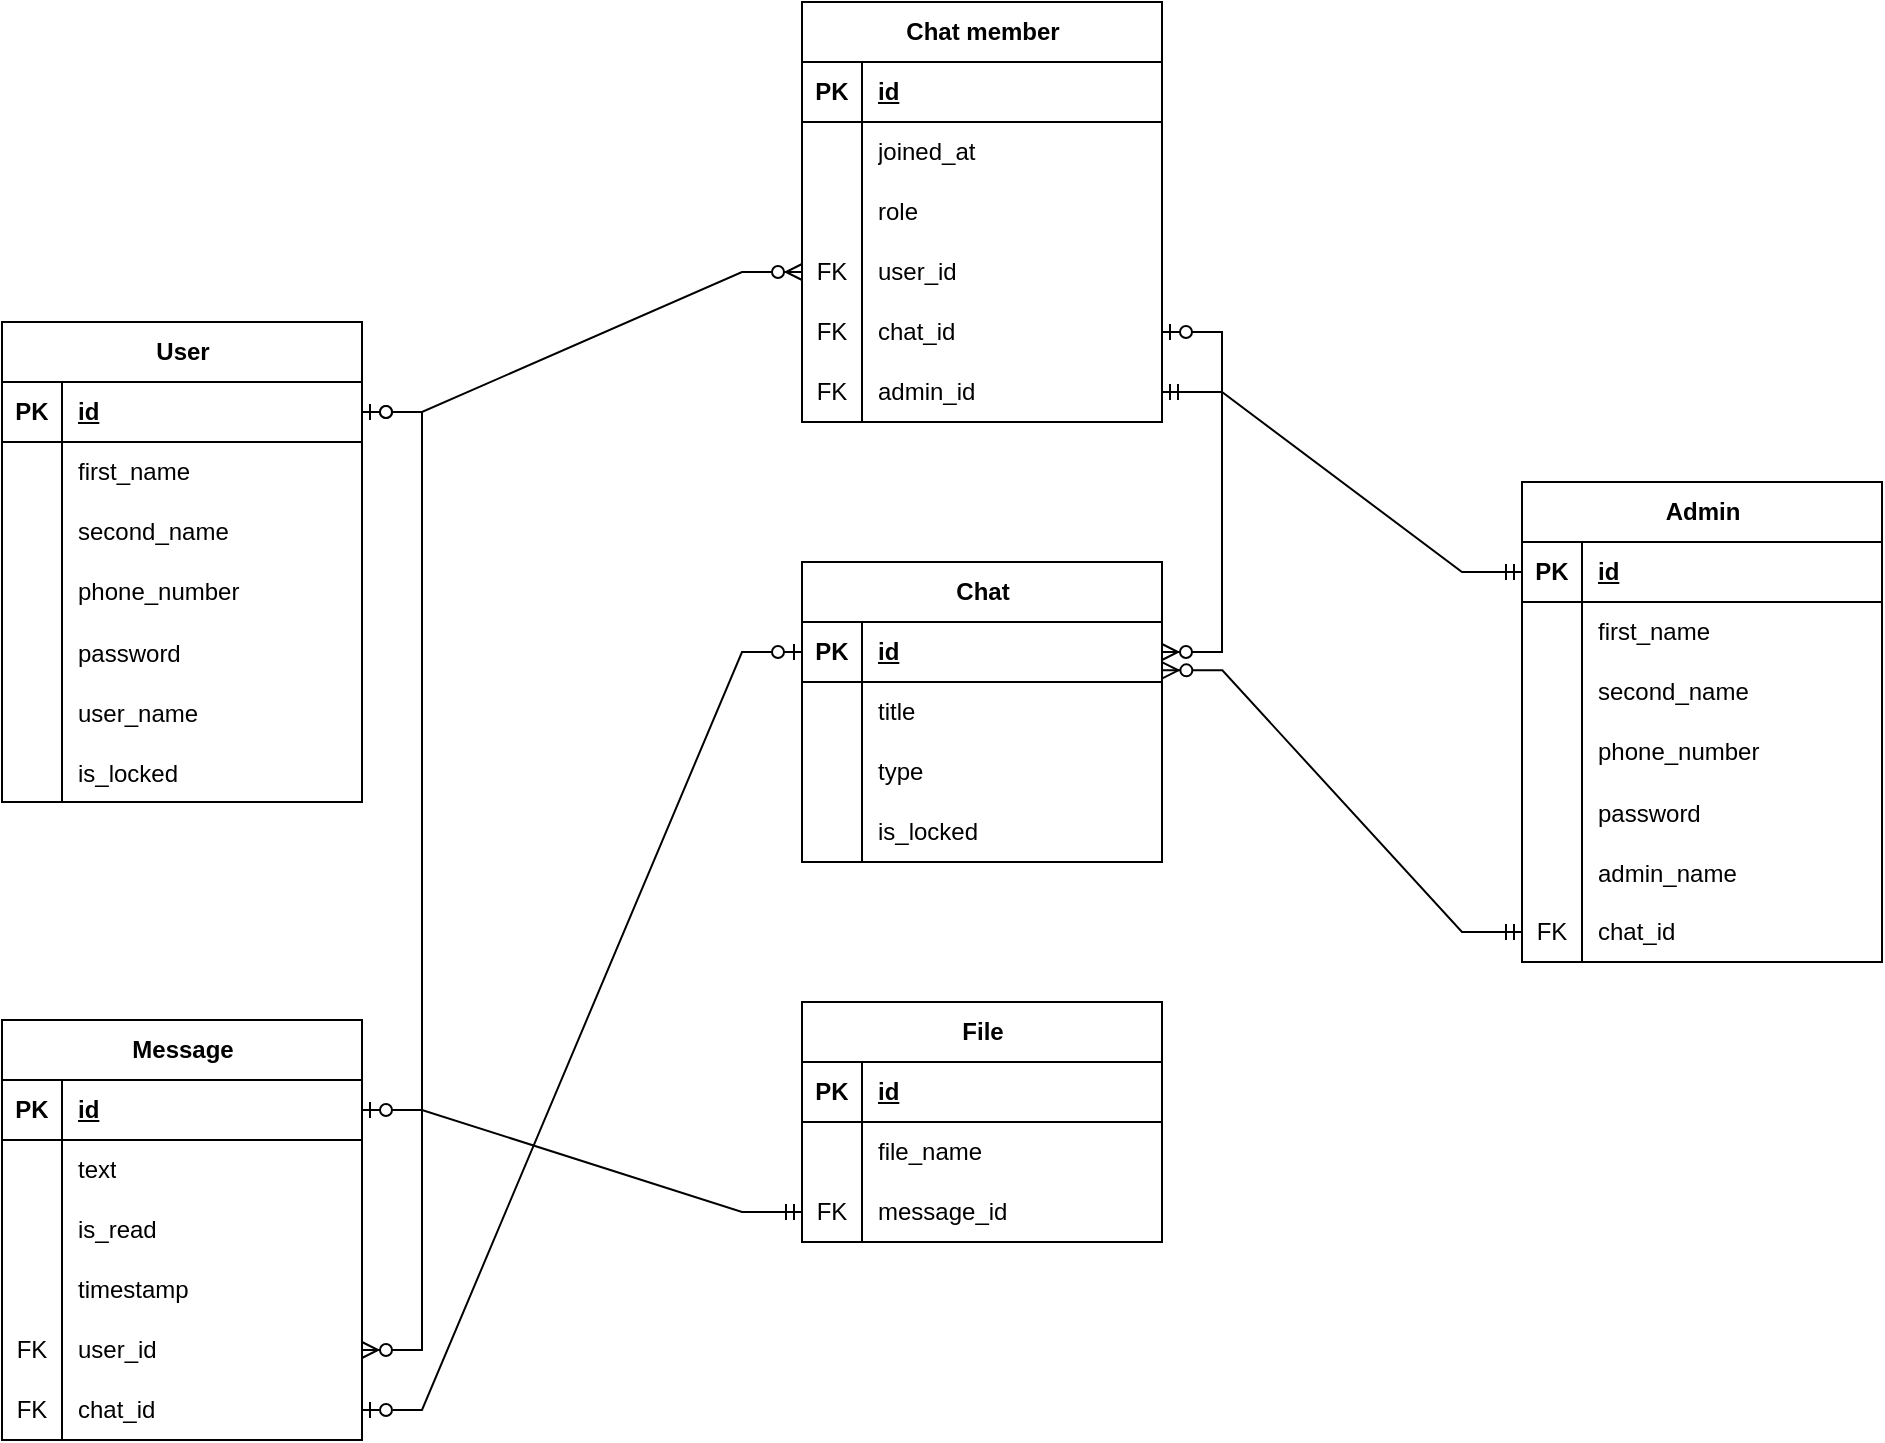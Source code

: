 <mxfile version="24.4.6" type="github">
  <diagram name="Страница — 1" id="3H-SRXt8XMoZ21Vmu_ml">
    <mxGraphModel dx="420" dy="1140" grid="1" gridSize="10" guides="1" tooltips="1" connect="1" arrows="1" fold="1" page="1" pageScale="1" pageWidth="827" pageHeight="1169" math="0" shadow="0">
      <root>
        <mxCell id="0" />
        <mxCell id="1" parent="0" />
        <mxCell id="EZF1qZDtxRIYG-V8x2C3-58" value="User" style="shape=table;startSize=30;container=1;collapsible=1;childLayout=tableLayout;fixedRows=1;rowLines=0;fontStyle=1;align=center;resizeLast=1;html=1;" parent="1" vertex="1">
          <mxGeometry x="1990" y="170" width="180" height="240" as="geometry" />
        </mxCell>
        <mxCell id="EZF1qZDtxRIYG-V8x2C3-59" value="" style="shape=tableRow;horizontal=0;startSize=0;swimlaneHead=0;swimlaneBody=0;fillColor=none;collapsible=0;dropTarget=0;points=[[0,0.5],[1,0.5]];portConstraint=eastwest;top=0;left=0;right=0;bottom=1;" parent="EZF1qZDtxRIYG-V8x2C3-58" vertex="1">
          <mxGeometry y="30" width="180" height="30" as="geometry" />
        </mxCell>
        <mxCell id="EZF1qZDtxRIYG-V8x2C3-60" value="PK" style="shape=partialRectangle;connectable=0;fillColor=none;top=0;left=0;bottom=0;right=0;fontStyle=1;overflow=hidden;whiteSpace=wrap;html=1;" parent="EZF1qZDtxRIYG-V8x2C3-59" vertex="1">
          <mxGeometry width="30" height="30" as="geometry">
            <mxRectangle width="30" height="30" as="alternateBounds" />
          </mxGeometry>
        </mxCell>
        <mxCell id="EZF1qZDtxRIYG-V8x2C3-61" value="id&lt;span style=&quot;white-space: pre;&quot;&gt;&#x9;&lt;/span&gt;" style="shape=partialRectangle;connectable=0;fillColor=none;top=0;left=0;bottom=0;right=0;align=left;spacingLeft=6;fontStyle=5;overflow=hidden;whiteSpace=wrap;html=1;" parent="EZF1qZDtxRIYG-V8x2C3-59" vertex="1">
          <mxGeometry x="30" width="150" height="30" as="geometry">
            <mxRectangle width="150" height="30" as="alternateBounds" />
          </mxGeometry>
        </mxCell>
        <mxCell id="EZF1qZDtxRIYG-V8x2C3-62" value="" style="shape=tableRow;horizontal=0;startSize=0;swimlaneHead=0;swimlaneBody=0;fillColor=none;collapsible=0;dropTarget=0;points=[[0,0.5],[1,0.5]];portConstraint=eastwest;top=0;left=0;right=0;bottom=0;" parent="EZF1qZDtxRIYG-V8x2C3-58" vertex="1">
          <mxGeometry y="60" width="180" height="30" as="geometry" />
        </mxCell>
        <mxCell id="EZF1qZDtxRIYG-V8x2C3-63" value="" style="shape=partialRectangle;connectable=0;fillColor=none;top=0;left=0;bottom=0;right=0;editable=1;overflow=hidden;whiteSpace=wrap;html=1;" parent="EZF1qZDtxRIYG-V8x2C3-62" vertex="1">
          <mxGeometry width="30" height="30" as="geometry">
            <mxRectangle width="30" height="30" as="alternateBounds" />
          </mxGeometry>
        </mxCell>
        <mxCell id="EZF1qZDtxRIYG-V8x2C3-64" value="first_name" style="shape=partialRectangle;connectable=0;fillColor=none;top=0;left=0;bottom=0;right=0;align=left;spacingLeft=6;overflow=hidden;whiteSpace=wrap;html=1;" parent="EZF1qZDtxRIYG-V8x2C3-62" vertex="1">
          <mxGeometry x="30" width="150" height="30" as="geometry">
            <mxRectangle width="150" height="30" as="alternateBounds" />
          </mxGeometry>
        </mxCell>
        <mxCell id="EZF1qZDtxRIYG-V8x2C3-65" value="" style="shape=tableRow;horizontal=0;startSize=0;swimlaneHead=0;swimlaneBody=0;fillColor=none;collapsible=0;dropTarget=0;points=[[0,0.5],[1,0.5]];portConstraint=eastwest;top=0;left=0;right=0;bottom=0;" parent="EZF1qZDtxRIYG-V8x2C3-58" vertex="1">
          <mxGeometry y="90" width="180" height="30" as="geometry" />
        </mxCell>
        <mxCell id="EZF1qZDtxRIYG-V8x2C3-66" value="" style="shape=partialRectangle;connectable=0;fillColor=none;top=0;left=0;bottom=0;right=0;editable=1;overflow=hidden;whiteSpace=wrap;html=1;" parent="EZF1qZDtxRIYG-V8x2C3-65" vertex="1">
          <mxGeometry width="30" height="30" as="geometry">
            <mxRectangle width="30" height="30" as="alternateBounds" />
          </mxGeometry>
        </mxCell>
        <mxCell id="EZF1qZDtxRIYG-V8x2C3-67" value="second_name" style="shape=partialRectangle;connectable=0;fillColor=none;top=0;left=0;bottom=0;right=0;align=left;spacingLeft=6;overflow=hidden;whiteSpace=wrap;html=1;" parent="EZF1qZDtxRIYG-V8x2C3-65" vertex="1">
          <mxGeometry x="30" width="150" height="30" as="geometry">
            <mxRectangle width="150" height="30" as="alternateBounds" />
          </mxGeometry>
        </mxCell>
        <mxCell id="EZF1qZDtxRIYG-V8x2C3-68" value="" style="shape=tableRow;horizontal=0;startSize=0;swimlaneHead=0;swimlaneBody=0;fillColor=none;collapsible=0;dropTarget=0;points=[[0,0.5],[1,0.5]];portConstraint=eastwest;top=0;left=0;right=0;bottom=0;" parent="EZF1qZDtxRIYG-V8x2C3-58" vertex="1">
          <mxGeometry y="120" width="180" height="30" as="geometry" />
        </mxCell>
        <mxCell id="EZF1qZDtxRIYG-V8x2C3-69" value="" style="shape=partialRectangle;connectable=0;fillColor=none;top=0;left=0;bottom=0;right=0;editable=1;overflow=hidden;whiteSpace=wrap;html=1;" parent="EZF1qZDtxRIYG-V8x2C3-68" vertex="1">
          <mxGeometry width="30" height="30" as="geometry">
            <mxRectangle width="30" height="30" as="alternateBounds" />
          </mxGeometry>
        </mxCell>
        <mxCell id="EZF1qZDtxRIYG-V8x2C3-70" value="phone_number" style="shape=partialRectangle;connectable=0;fillColor=none;top=0;left=0;bottom=0;right=0;align=left;spacingLeft=6;overflow=hidden;whiteSpace=wrap;html=1;" parent="EZF1qZDtxRIYG-V8x2C3-68" vertex="1">
          <mxGeometry x="30" width="150" height="30" as="geometry">
            <mxRectangle width="150" height="30" as="alternateBounds" />
          </mxGeometry>
        </mxCell>
        <mxCell id="EZF1qZDtxRIYG-V8x2C3-77" value="" style="shape=tableRow;horizontal=0;startSize=0;swimlaneHead=0;swimlaneBody=0;fillColor=none;collapsible=0;dropTarget=0;points=[[0,0.5],[1,0.5]];portConstraint=eastwest;top=0;left=0;right=0;bottom=0;" parent="EZF1qZDtxRIYG-V8x2C3-58" vertex="1">
          <mxGeometry y="150" width="180" height="30" as="geometry" />
        </mxCell>
        <mxCell id="EZF1qZDtxRIYG-V8x2C3-78" value="" style="shape=partialRectangle;connectable=0;fillColor=none;top=0;left=0;bottom=0;right=0;editable=1;overflow=hidden;" parent="EZF1qZDtxRIYG-V8x2C3-77" vertex="1">
          <mxGeometry width="30" height="30" as="geometry">
            <mxRectangle width="30" height="30" as="alternateBounds" />
          </mxGeometry>
        </mxCell>
        <mxCell id="EZF1qZDtxRIYG-V8x2C3-79" value="password" style="shape=partialRectangle;connectable=0;fillColor=none;top=0;left=0;bottom=0;right=0;align=left;spacingLeft=6;overflow=hidden;" parent="EZF1qZDtxRIYG-V8x2C3-77" vertex="1">
          <mxGeometry x="30" width="150" height="30" as="geometry">
            <mxRectangle width="150" height="30" as="alternateBounds" />
          </mxGeometry>
        </mxCell>
        <mxCell id="EZF1qZDtxRIYG-V8x2C3-81" value="" style="shape=tableRow;horizontal=0;startSize=0;swimlaneHead=0;swimlaneBody=0;fillColor=none;collapsible=0;dropTarget=0;points=[[0,0.5],[1,0.5]];portConstraint=eastwest;top=0;left=0;right=0;bottom=0;" parent="EZF1qZDtxRIYG-V8x2C3-58" vertex="1">
          <mxGeometry y="180" width="180" height="30" as="geometry" />
        </mxCell>
        <mxCell id="EZF1qZDtxRIYG-V8x2C3-82" value="" style="shape=partialRectangle;connectable=0;fillColor=none;top=0;left=0;bottom=0;right=0;editable=1;overflow=hidden;" parent="EZF1qZDtxRIYG-V8x2C3-81" vertex="1">
          <mxGeometry width="30" height="30" as="geometry">
            <mxRectangle width="30" height="30" as="alternateBounds" />
          </mxGeometry>
        </mxCell>
        <mxCell id="EZF1qZDtxRIYG-V8x2C3-83" value="user_name" style="shape=partialRectangle;connectable=0;fillColor=none;top=0;left=0;bottom=0;right=0;align=left;spacingLeft=6;overflow=hidden;" parent="EZF1qZDtxRIYG-V8x2C3-81" vertex="1">
          <mxGeometry x="30" width="150" height="30" as="geometry">
            <mxRectangle width="150" height="30" as="alternateBounds" />
          </mxGeometry>
        </mxCell>
        <mxCell id="EZF1qZDtxRIYG-V8x2C3-85" value="" style="shape=tableRow;horizontal=0;startSize=0;swimlaneHead=0;swimlaneBody=0;fillColor=none;collapsible=0;dropTarget=0;points=[[0,0.5],[1,0.5]];portConstraint=eastwest;top=0;left=0;right=0;bottom=0;" parent="EZF1qZDtxRIYG-V8x2C3-58" vertex="1">
          <mxGeometry y="210" width="180" height="30" as="geometry" />
        </mxCell>
        <mxCell id="EZF1qZDtxRIYG-V8x2C3-86" value="" style="shape=partialRectangle;connectable=0;fillColor=none;top=0;left=0;bottom=0;right=0;editable=1;overflow=hidden;" parent="EZF1qZDtxRIYG-V8x2C3-85" vertex="1">
          <mxGeometry width="30" height="30" as="geometry">
            <mxRectangle width="30" height="30" as="alternateBounds" />
          </mxGeometry>
        </mxCell>
        <mxCell id="EZF1qZDtxRIYG-V8x2C3-87" value="is_locked" style="shape=partialRectangle;connectable=0;fillColor=none;top=0;left=0;bottom=0;right=0;align=left;spacingLeft=6;overflow=hidden;" parent="EZF1qZDtxRIYG-V8x2C3-85" vertex="1">
          <mxGeometry x="30" width="150" height="30" as="geometry">
            <mxRectangle width="150" height="30" as="alternateBounds" />
          </mxGeometry>
        </mxCell>
        <mxCell id="EZF1qZDtxRIYG-V8x2C3-88" value="Chat member" style="shape=table;startSize=30;container=1;collapsible=1;childLayout=tableLayout;fixedRows=1;rowLines=0;fontStyle=1;align=center;resizeLast=1;html=1;" parent="1" vertex="1">
          <mxGeometry x="2390" y="10" width="180" height="210" as="geometry" />
        </mxCell>
        <mxCell id="EZF1qZDtxRIYG-V8x2C3-89" value="" style="shape=tableRow;horizontal=0;startSize=0;swimlaneHead=0;swimlaneBody=0;fillColor=none;collapsible=0;dropTarget=0;points=[[0,0.5],[1,0.5]];portConstraint=eastwest;top=0;left=0;right=0;bottom=1;" parent="EZF1qZDtxRIYG-V8x2C3-88" vertex="1">
          <mxGeometry y="30" width="180" height="30" as="geometry" />
        </mxCell>
        <mxCell id="EZF1qZDtxRIYG-V8x2C3-90" value="PK" style="shape=partialRectangle;connectable=0;fillColor=none;top=0;left=0;bottom=0;right=0;fontStyle=1;overflow=hidden;whiteSpace=wrap;html=1;" parent="EZF1qZDtxRIYG-V8x2C3-89" vertex="1">
          <mxGeometry width="30" height="30" as="geometry">
            <mxRectangle width="30" height="30" as="alternateBounds" />
          </mxGeometry>
        </mxCell>
        <mxCell id="EZF1qZDtxRIYG-V8x2C3-91" value="id" style="shape=partialRectangle;connectable=0;fillColor=none;top=0;left=0;bottom=0;right=0;align=left;spacingLeft=6;fontStyle=5;overflow=hidden;whiteSpace=wrap;html=1;" parent="EZF1qZDtxRIYG-V8x2C3-89" vertex="1">
          <mxGeometry x="30" width="150" height="30" as="geometry">
            <mxRectangle width="150" height="30" as="alternateBounds" />
          </mxGeometry>
        </mxCell>
        <mxCell id="EZF1qZDtxRIYG-V8x2C3-92" value="" style="shape=tableRow;horizontal=0;startSize=0;swimlaneHead=0;swimlaneBody=0;fillColor=none;collapsible=0;dropTarget=0;points=[[0,0.5],[1,0.5]];portConstraint=eastwest;top=0;left=0;right=0;bottom=0;" parent="EZF1qZDtxRIYG-V8x2C3-88" vertex="1">
          <mxGeometry y="60" width="180" height="30" as="geometry" />
        </mxCell>
        <mxCell id="EZF1qZDtxRIYG-V8x2C3-93" value="" style="shape=partialRectangle;connectable=0;fillColor=none;top=0;left=0;bottom=0;right=0;editable=1;overflow=hidden;whiteSpace=wrap;html=1;" parent="EZF1qZDtxRIYG-V8x2C3-92" vertex="1">
          <mxGeometry width="30" height="30" as="geometry">
            <mxRectangle width="30" height="30" as="alternateBounds" />
          </mxGeometry>
        </mxCell>
        <mxCell id="EZF1qZDtxRIYG-V8x2C3-94" value="joined_at" style="shape=partialRectangle;connectable=0;fillColor=none;top=0;left=0;bottom=0;right=0;align=left;spacingLeft=6;overflow=hidden;whiteSpace=wrap;html=1;" parent="EZF1qZDtxRIYG-V8x2C3-92" vertex="1">
          <mxGeometry x="30" width="150" height="30" as="geometry">
            <mxRectangle width="150" height="30" as="alternateBounds" />
          </mxGeometry>
        </mxCell>
        <mxCell id="EZF1qZDtxRIYG-V8x2C3-95" value="" style="shape=tableRow;horizontal=0;startSize=0;swimlaneHead=0;swimlaneBody=0;fillColor=none;collapsible=0;dropTarget=0;points=[[0,0.5],[1,0.5]];portConstraint=eastwest;top=0;left=0;right=0;bottom=0;" parent="EZF1qZDtxRIYG-V8x2C3-88" vertex="1">
          <mxGeometry y="90" width="180" height="30" as="geometry" />
        </mxCell>
        <mxCell id="EZF1qZDtxRIYG-V8x2C3-96" value="" style="shape=partialRectangle;connectable=0;fillColor=none;top=0;left=0;bottom=0;right=0;editable=1;overflow=hidden;whiteSpace=wrap;html=1;" parent="EZF1qZDtxRIYG-V8x2C3-95" vertex="1">
          <mxGeometry width="30" height="30" as="geometry">
            <mxRectangle width="30" height="30" as="alternateBounds" />
          </mxGeometry>
        </mxCell>
        <mxCell id="EZF1qZDtxRIYG-V8x2C3-97" value="role" style="shape=partialRectangle;connectable=0;fillColor=none;top=0;left=0;bottom=0;right=0;align=left;spacingLeft=6;overflow=hidden;whiteSpace=wrap;html=1;" parent="EZF1qZDtxRIYG-V8x2C3-95" vertex="1">
          <mxGeometry x="30" width="150" height="30" as="geometry">
            <mxRectangle width="150" height="30" as="alternateBounds" />
          </mxGeometry>
        </mxCell>
        <mxCell id="EZF1qZDtxRIYG-V8x2C3-102" value="" style="shape=tableRow;horizontal=0;startSize=0;swimlaneHead=0;swimlaneBody=0;fillColor=none;collapsible=0;dropTarget=0;points=[[0,0.5],[1,0.5]];portConstraint=eastwest;top=0;left=0;right=0;bottom=0;" parent="EZF1qZDtxRIYG-V8x2C3-88" vertex="1">
          <mxGeometry y="120" width="180" height="30" as="geometry" />
        </mxCell>
        <mxCell id="EZF1qZDtxRIYG-V8x2C3-103" value="FK" style="shape=partialRectangle;connectable=0;fillColor=none;top=0;left=0;bottom=0;right=0;fontStyle=0;overflow=hidden;whiteSpace=wrap;html=1;" parent="EZF1qZDtxRIYG-V8x2C3-102" vertex="1">
          <mxGeometry width="30" height="30" as="geometry">
            <mxRectangle width="30" height="30" as="alternateBounds" />
          </mxGeometry>
        </mxCell>
        <mxCell id="EZF1qZDtxRIYG-V8x2C3-104" value="user_id" style="shape=partialRectangle;connectable=0;fillColor=none;top=0;left=0;bottom=0;right=0;align=left;spacingLeft=6;fontStyle=0;overflow=hidden;whiteSpace=wrap;html=1;" parent="EZF1qZDtxRIYG-V8x2C3-102" vertex="1">
          <mxGeometry x="30" width="150" height="30" as="geometry">
            <mxRectangle width="150" height="30" as="alternateBounds" />
          </mxGeometry>
        </mxCell>
        <mxCell id="EZF1qZDtxRIYG-V8x2C3-165" value="" style="shape=tableRow;horizontal=0;startSize=0;swimlaneHead=0;swimlaneBody=0;fillColor=none;collapsible=0;dropTarget=0;points=[[0,0.5],[1,0.5]];portConstraint=eastwest;top=0;left=0;right=0;bottom=0;" parent="EZF1qZDtxRIYG-V8x2C3-88" vertex="1">
          <mxGeometry y="150" width="180" height="30" as="geometry" />
        </mxCell>
        <mxCell id="EZF1qZDtxRIYG-V8x2C3-166" value="FK" style="shape=partialRectangle;connectable=0;fillColor=none;top=0;left=0;bottom=0;right=0;fontStyle=0;overflow=hidden;whiteSpace=wrap;html=1;" parent="EZF1qZDtxRIYG-V8x2C3-165" vertex="1">
          <mxGeometry width="30" height="30" as="geometry">
            <mxRectangle width="30" height="30" as="alternateBounds" />
          </mxGeometry>
        </mxCell>
        <mxCell id="EZF1qZDtxRIYG-V8x2C3-167" value="chat_id" style="shape=partialRectangle;connectable=0;fillColor=none;top=0;left=0;bottom=0;right=0;align=left;spacingLeft=6;fontStyle=0;overflow=hidden;whiteSpace=wrap;html=1;" parent="EZF1qZDtxRIYG-V8x2C3-165" vertex="1">
          <mxGeometry x="30" width="150" height="30" as="geometry">
            <mxRectangle width="150" height="30" as="alternateBounds" />
          </mxGeometry>
        </mxCell>
        <mxCell id="EZF1qZDtxRIYG-V8x2C3-199" value="" style="shape=tableRow;horizontal=0;startSize=0;swimlaneHead=0;swimlaneBody=0;fillColor=none;collapsible=0;dropTarget=0;points=[[0,0.5],[1,0.5]];portConstraint=eastwest;top=0;left=0;right=0;bottom=0;" parent="EZF1qZDtxRIYG-V8x2C3-88" vertex="1">
          <mxGeometry y="180" width="180" height="30" as="geometry" />
        </mxCell>
        <mxCell id="EZF1qZDtxRIYG-V8x2C3-200" value="FK" style="shape=partialRectangle;connectable=0;fillColor=none;top=0;left=0;bottom=0;right=0;fontStyle=0;overflow=hidden;whiteSpace=wrap;html=1;" parent="EZF1qZDtxRIYG-V8x2C3-199" vertex="1">
          <mxGeometry width="30" height="30" as="geometry">
            <mxRectangle width="30" height="30" as="alternateBounds" />
          </mxGeometry>
        </mxCell>
        <mxCell id="EZF1qZDtxRIYG-V8x2C3-201" value="admin_id" style="shape=partialRectangle;connectable=0;fillColor=none;top=0;left=0;bottom=0;right=0;align=left;spacingLeft=6;fontStyle=0;overflow=hidden;whiteSpace=wrap;html=1;" parent="EZF1qZDtxRIYG-V8x2C3-199" vertex="1">
          <mxGeometry x="30" width="150" height="30" as="geometry">
            <mxRectangle width="150" height="30" as="alternateBounds" />
          </mxGeometry>
        </mxCell>
        <mxCell id="EZF1qZDtxRIYG-V8x2C3-105" value="Message" style="shape=table;startSize=30;container=1;collapsible=1;childLayout=tableLayout;fixedRows=1;rowLines=0;fontStyle=1;align=center;resizeLast=1;html=1;" parent="1" vertex="1">
          <mxGeometry x="1990" y="519" width="180" height="210" as="geometry" />
        </mxCell>
        <mxCell id="EZF1qZDtxRIYG-V8x2C3-106" value="" style="shape=tableRow;horizontal=0;startSize=0;swimlaneHead=0;swimlaneBody=0;fillColor=none;collapsible=0;dropTarget=0;points=[[0,0.5],[1,0.5]];portConstraint=eastwest;top=0;left=0;right=0;bottom=1;" parent="EZF1qZDtxRIYG-V8x2C3-105" vertex="1">
          <mxGeometry y="30" width="180" height="30" as="geometry" />
        </mxCell>
        <mxCell id="EZF1qZDtxRIYG-V8x2C3-107" value="PK" style="shape=partialRectangle;connectable=0;fillColor=none;top=0;left=0;bottom=0;right=0;fontStyle=1;overflow=hidden;whiteSpace=wrap;html=1;" parent="EZF1qZDtxRIYG-V8x2C3-106" vertex="1">
          <mxGeometry width="30" height="30" as="geometry">
            <mxRectangle width="30" height="30" as="alternateBounds" />
          </mxGeometry>
        </mxCell>
        <mxCell id="EZF1qZDtxRIYG-V8x2C3-108" value="id" style="shape=partialRectangle;connectable=0;fillColor=none;top=0;left=0;bottom=0;right=0;align=left;spacingLeft=6;fontStyle=5;overflow=hidden;whiteSpace=wrap;html=1;" parent="EZF1qZDtxRIYG-V8x2C3-106" vertex="1">
          <mxGeometry x="30" width="150" height="30" as="geometry">
            <mxRectangle width="150" height="30" as="alternateBounds" />
          </mxGeometry>
        </mxCell>
        <mxCell id="EZF1qZDtxRIYG-V8x2C3-109" value="" style="shape=tableRow;horizontal=0;startSize=0;swimlaneHead=0;swimlaneBody=0;fillColor=none;collapsible=0;dropTarget=0;points=[[0,0.5],[1,0.5]];portConstraint=eastwest;top=0;left=0;right=0;bottom=0;" parent="EZF1qZDtxRIYG-V8x2C3-105" vertex="1">
          <mxGeometry y="60" width="180" height="30" as="geometry" />
        </mxCell>
        <mxCell id="EZF1qZDtxRIYG-V8x2C3-110" value="" style="shape=partialRectangle;connectable=0;fillColor=none;top=0;left=0;bottom=0;right=0;editable=1;overflow=hidden;whiteSpace=wrap;html=1;" parent="EZF1qZDtxRIYG-V8x2C3-109" vertex="1">
          <mxGeometry width="30" height="30" as="geometry">
            <mxRectangle width="30" height="30" as="alternateBounds" />
          </mxGeometry>
        </mxCell>
        <mxCell id="EZF1qZDtxRIYG-V8x2C3-111" value="text" style="shape=partialRectangle;connectable=0;fillColor=none;top=0;left=0;bottom=0;right=0;align=left;spacingLeft=6;overflow=hidden;whiteSpace=wrap;html=1;" parent="EZF1qZDtxRIYG-V8x2C3-109" vertex="1">
          <mxGeometry x="30" width="150" height="30" as="geometry">
            <mxRectangle width="150" height="30" as="alternateBounds" />
          </mxGeometry>
        </mxCell>
        <mxCell id="EZF1qZDtxRIYG-V8x2C3-112" value="" style="shape=tableRow;horizontal=0;startSize=0;swimlaneHead=0;swimlaneBody=0;fillColor=none;collapsible=0;dropTarget=0;points=[[0,0.5],[1,0.5]];portConstraint=eastwest;top=0;left=0;right=0;bottom=0;" parent="EZF1qZDtxRIYG-V8x2C3-105" vertex="1">
          <mxGeometry y="90" width="180" height="30" as="geometry" />
        </mxCell>
        <mxCell id="EZF1qZDtxRIYG-V8x2C3-113" value="" style="shape=partialRectangle;connectable=0;fillColor=none;top=0;left=0;bottom=0;right=0;editable=1;overflow=hidden;whiteSpace=wrap;html=1;" parent="EZF1qZDtxRIYG-V8x2C3-112" vertex="1">
          <mxGeometry width="30" height="30" as="geometry">
            <mxRectangle width="30" height="30" as="alternateBounds" />
          </mxGeometry>
        </mxCell>
        <mxCell id="EZF1qZDtxRIYG-V8x2C3-114" value="is_read" style="shape=partialRectangle;connectable=0;fillColor=none;top=0;left=0;bottom=0;right=0;align=left;spacingLeft=6;overflow=hidden;whiteSpace=wrap;html=1;" parent="EZF1qZDtxRIYG-V8x2C3-112" vertex="1">
          <mxGeometry x="30" width="150" height="30" as="geometry">
            <mxRectangle width="150" height="30" as="alternateBounds" />
          </mxGeometry>
        </mxCell>
        <mxCell id="EZF1qZDtxRIYG-V8x2C3-115" value="" style="shape=tableRow;horizontal=0;startSize=0;swimlaneHead=0;swimlaneBody=0;fillColor=none;collapsible=0;dropTarget=0;points=[[0,0.5],[1,0.5]];portConstraint=eastwest;top=0;left=0;right=0;bottom=0;" parent="EZF1qZDtxRIYG-V8x2C3-105" vertex="1">
          <mxGeometry y="120" width="180" height="30" as="geometry" />
        </mxCell>
        <mxCell id="EZF1qZDtxRIYG-V8x2C3-116" value="" style="shape=partialRectangle;connectable=0;fillColor=none;top=0;left=0;bottom=0;right=0;editable=1;overflow=hidden;whiteSpace=wrap;html=1;" parent="EZF1qZDtxRIYG-V8x2C3-115" vertex="1">
          <mxGeometry width="30" height="30" as="geometry">
            <mxRectangle width="30" height="30" as="alternateBounds" />
          </mxGeometry>
        </mxCell>
        <mxCell id="EZF1qZDtxRIYG-V8x2C3-117" value="timestamp" style="shape=partialRectangle;connectable=0;fillColor=none;top=0;left=0;bottom=0;right=0;align=left;spacingLeft=6;overflow=hidden;whiteSpace=wrap;html=1;" parent="EZF1qZDtxRIYG-V8x2C3-115" vertex="1">
          <mxGeometry x="30" width="150" height="30" as="geometry">
            <mxRectangle width="150" height="30" as="alternateBounds" />
          </mxGeometry>
        </mxCell>
        <mxCell id="EZF1qZDtxRIYG-V8x2C3-120" value="" style="shape=tableRow;horizontal=0;startSize=0;swimlaneHead=0;swimlaneBody=0;fillColor=none;collapsible=0;dropTarget=0;points=[[0,0.5],[1,0.5]];portConstraint=eastwest;top=0;left=0;right=0;bottom=0;" parent="EZF1qZDtxRIYG-V8x2C3-105" vertex="1">
          <mxGeometry y="150" width="180" height="30" as="geometry" />
        </mxCell>
        <mxCell id="EZF1qZDtxRIYG-V8x2C3-121" value="FK" style="shape=partialRectangle;connectable=0;fillColor=none;top=0;left=0;bottom=0;right=0;fontStyle=0;overflow=hidden;whiteSpace=wrap;html=1;" parent="EZF1qZDtxRIYG-V8x2C3-120" vertex="1">
          <mxGeometry width="30" height="30" as="geometry">
            <mxRectangle width="30" height="30" as="alternateBounds" />
          </mxGeometry>
        </mxCell>
        <mxCell id="EZF1qZDtxRIYG-V8x2C3-122" value="user_id" style="shape=partialRectangle;connectable=0;fillColor=none;top=0;left=0;bottom=0;right=0;align=left;spacingLeft=6;fontStyle=0;overflow=hidden;whiteSpace=wrap;html=1;" parent="EZF1qZDtxRIYG-V8x2C3-120" vertex="1">
          <mxGeometry x="30" width="150" height="30" as="geometry">
            <mxRectangle width="150" height="30" as="alternateBounds" />
          </mxGeometry>
        </mxCell>
        <mxCell id="EZF1qZDtxRIYG-V8x2C3-156" value="" style="shape=tableRow;horizontal=0;startSize=0;swimlaneHead=0;swimlaneBody=0;fillColor=none;collapsible=0;dropTarget=0;points=[[0,0.5],[1,0.5]];portConstraint=eastwest;top=0;left=0;right=0;bottom=0;" parent="EZF1qZDtxRIYG-V8x2C3-105" vertex="1">
          <mxGeometry y="180" width="180" height="30" as="geometry" />
        </mxCell>
        <mxCell id="EZF1qZDtxRIYG-V8x2C3-157" value="FK" style="shape=partialRectangle;connectable=0;fillColor=none;top=0;left=0;bottom=0;right=0;fontStyle=0;overflow=hidden;whiteSpace=wrap;html=1;" parent="EZF1qZDtxRIYG-V8x2C3-156" vertex="1">
          <mxGeometry width="30" height="30" as="geometry">
            <mxRectangle width="30" height="30" as="alternateBounds" />
          </mxGeometry>
        </mxCell>
        <mxCell id="EZF1qZDtxRIYG-V8x2C3-158" value="chat_id" style="shape=partialRectangle;connectable=0;fillColor=none;top=0;left=0;bottom=0;right=0;align=left;spacingLeft=6;fontStyle=0;overflow=hidden;whiteSpace=wrap;html=1;" parent="EZF1qZDtxRIYG-V8x2C3-156" vertex="1">
          <mxGeometry x="30" width="150" height="30" as="geometry">
            <mxRectangle width="150" height="30" as="alternateBounds" />
          </mxGeometry>
        </mxCell>
        <mxCell id="EZF1qZDtxRIYG-V8x2C3-118" value="" style="edgeStyle=entityRelationEdgeStyle;fontSize=12;html=1;endArrow=ERzeroToMany;startArrow=ERzeroToOne;rounded=0;exitX=1;exitY=0.5;exitDx=0;exitDy=0;entryX=0;entryY=0.5;entryDx=0;entryDy=0;" parent="1" source="EZF1qZDtxRIYG-V8x2C3-59" target="EZF1qZDtxRIYG-V8x2C3-102" edge="1">
          <mxGeometry width="100" height="100" relative="1" as="geometry">
            <mxPoint x="2380" y="110" as="sourcePoint" />
            <mxPoint x="2480" y="10" as="targetPoint" />
          </mxGeometry>
        </mxCell>
        <mxCell id="EZF1qZDtxRIYG-V8x2C3-123" value="" style="edgeStyle=entityRelationEdgeStyle;fontSize=12;html=1;endArrow=ERzeroToMany;startArrow=ERzeroToOne;rounded=0;exitX=1;exitY=0.5;exitDx=0;exitDy=0;entryX=1;entryY=0.5;entryDx=0;entryDy=0;" parent="1" source="EZF1qZDtxRIYG-V8x2C3-59" target="EZF1qZDtxRIYG-V8x2C3-120" edge="1">
          <mxGeometry width="100" height="100" relative="1" as="geometry">
            <mxPoint x="2180" y="225" as="sourcePoint" />
            <mxPoint x="2405" y="275" as="targetPoint" />
          </mxGeometry>
        </mxCell>
        <mxCell id="EZF1qZDtxRIYG-V8x2C3-124" value="File" style="shape=table;startSize=30;container=1;collapsible=1;childLayout=tableLayout;fixedRows=1;rowLines=0;fontStyle=1;align=center;resizeLast=1;html=1;" parent="1" vertex="1">
          <mxGeometry x="2390" y="510" width="180" height="120" as="geometry" />
        </mxCell>
        <mxCell id="EZF1qZDtxRIYG-V8x2C3-125" value="" style="shape=tableRow;horizontal=0;startSize=0;swimlaneHead=0;swimlaneBody=0;fillColor=none;collapsible=0;dropTarget=0;points=[[0,0.5],[1,0.5]];portConstraint=eastwest;top=0;left=0;right=0;bottom=1;" parent="EZF1qZDtxRIYG-V8x2C3-124" vertex="1">
          <mxGeometry y="30" width="180" height="30" as="geometry" />
        </mxCell>
        <mxCell id="EZF1qZDtxRIYG-V8x2C3-126" value="PK" style="shape=partialRectangle;connectable=0;fillColor=none;top=0;left=0;bottom=0;right=0;fontStyle=1;overflow=hidden;whiteSpace=wrap;html=1;" parent="EZF1qZDtxRIYG-V8x2C3-125" vertex="1">
          <mxGeometry width="30" height="30" as="geometry">
            <mxRectangle width="30" height="30" as="alternateBounds" />
          </mxGeometry>
        </mxCell>
        <mxCell id="EZF1qZDtxRIYG-V8x2C3-127" value="id" style="shape=partialRectangle;connectable=0;fillColor=none;top=0;left=0;bottom=0;right=0;align=left;spacingLeft=6;fontStyle=5;overflow=hidden;whiteSpace=wrap;html=1;" parent="EZF1qZDtxRIYG-V8x2C3-125" vertex="1">
          <mxGeometry x="30" width="150" height="30" as="geometry">
            <mxRectangle width="150" height="30" as="alternateBounds" />
          </mxGeometry>
        </mxCell>
        <mxCell id="EZF1qZDtxRIYG-V8x2C3-128" value="" style="shape=tableRow;horizontal=0;startSize=0;swimlaneHead=0;swimlaneBody=0;fillColor=none;collapsible=0;dropTarget=0;points=[[0,0.5],[1,0.5]];portConstraint=eastwest;top=0;left=0;right=0;bottom=0;" parent="EZF1qZDtxRIYG-V8x2C3-124" vertex="1">
          <mxGeometry y="60" width="180" height="30" as="geometry" />
        </mxCell>
        <mxCell id="EZF1qZDtxRIYG-V8x2C3-129" value="" style="shape=partialRectangle;connectable=0;fillColor=none;top=0;left=0;bottom=0;right=0;editable=1;overflow=hidden;whiteSpace=wrap;html=1;" parent="EZF1qZDtxRIYG-V8x2C3-128" vertex="1">
          <mxGeometry width="30" height="30" as="geometry">
            <mxRectangle width="30" height="30" as="alternateBounds" />
          </mxGeometry>
        </mxCell>
        <mxCell id="EZF1qZDtxRIYG-V8x2C3-130" value="file_name" style="shape=partialRectangle;connectable=0;fillColor=none;top=0;left=0;bottom=0;right=0;align=left;spacingLeft=6;overflow=hidden;whiteSpace=wrap;html=1;" parent="EZF1qZDtxRIYG-V8x2C3-128" vertex="1">
          <mxGeometry x="30" width="150" height="30" as="geometry">
            <mxRectangle width="150" height="30" as="alternateBounds" />
          </mxGeometry>
        </mxCell>
        <mxCell id="EZF1qZDtxRIYG-V8x2C3-138" value="" style="shape=tableRow;horizontal=0;startSize=0;swimlaneHead=0;swimlaneBody=0;fillColor=none;collapsible=0;dropTarget=0;points=[[0,0.5],[1,0.5]];portConstraint=eastwest;top=0;left=0;right=0;bottom=0;" parent="EZF1qZDtxRIYG-V8x2C3-124" vertex="1">
          <mxGeometry y="90" width="180" height="30" as="geometry" />
        </mxCell>
        <mxCell id="EZF1qZDtxRIYG-V8x2C3-139" value="FK" style="shape=partialRectangle;connectable=0;fillColor=none;top=0;left=0;bottom=0;right=0;fontStyle=0;overflow=hidden;whiteSpace=wrap;html=1;" parent="EZF1qZDtxRIYG-V8x2C3-138" vertex="1">
          <mxGeometry width="30" height="30" as="geometry">
            <mxRectangle width="30" height="30" as="alternateBounds" />
          </mxGeometry>
        </mxCell>
        <mxCell id="EZF1qZDtxRIYG-V8x2C3-140" value="message_id" style="shape=partialRectangle;connectable=0;fillColor=none;top=0;left=0;bottom=0;right=0;align=left;spacingLeft=6;fontStyle=0;overflow=hidden;whiteSpace=wrap;html=1;" parent="EZF1qZDtxRIYG-V8x2C3-138" vertex="1">
          <mxGeometry x="30" width="150" height="30" as="geometry">
            <mxRectangle width="150" height="30" as="alternateBounds" />
          </mxGeometry>
        </mxCell>
        <mxCell id="EZF1qZDtxRIYG-V8x2C3-141" value="" style="edgeStyle=entityRelationEdgeStyle;fontSize=12;html=1;endArrow=ERzeroToOne;startArrow=ERmandOne;rounded=0;entryX=1;entryY=0.5;entryDx=0;entryDy=0;exitX=0;exitY=0.5;exitDx=0;exitDy=0;" parent="1" source="EZF1qZDtxRIYG-V8x2C3-138" target="EZF1qZDtxRIYG-V8x2C3-106" edge="1">
          <mxGeometry width="100" height="100" relative="1" as="geometry">
            <mxPoint x="2410" y="540" as="sourcePoint" />
            <mxPoint x="2290" y="750" as="targetPoint" />
          </mxGeometry>
        </mxCell>
        <mxCell id="EZF1qZDtxRIYG-V8x2C3-142" value="Chat" style="shape=table;startSize=30;container=1;collapsible=1;childLayout=tableLayout;fixedRows=1;rowLines=0;fontStyle=1;align=center;resizeLast=1;html=1;" parent="1" vertex="1">
          <mxGeometry x="2390" y="290" width="180" height="150" as="geometry" />
        </mxCell>
        <mxCell id="EZF1qZDtxRIYG-V8x2C3-143" value="" style="shape=tableRow;horizontal=0;startSize=0;swimlaneHead=0;swimlaneBody=0;fillColor=none;collapsible=0;dropTarget=0;points=[[0,0.5],[1,0.5]];portConstraint=eastwest;top=0;left=0;right=0;bottom=1;" parent="EZF1qZDtxRIYG-V8x2C3-142" vertex="1">
          <mxGeometry y="30" width="180" height="30" as="geometry" />
        </mxCell>
        <mxCell id="EZF1qZDtxRIYG-V8x2C3-144" value="PK" style="shape=partialRectangle;connectable=0;fillColor=none;top=0;left=0;bottom=0;right=0;fontStyle=1;overflow=hidden;whiteSpace=wrap;html=1;" parent="EZF1qZDtxRIYG-V8x2C3-143" vertex="1">
          <mxGeometry width="30" height="30" as="geometry">
            <mxRectangle width="30" height="30" as="alternateBounds" />
          </mxGeometry>
        </mxCell>
        <mxCell id="EZF1qZDtxRIYG-V8x2C3-145" value="id" style="shape=partialRectangle;connectable=0;fillColor=none;top=0;left=0;bottom=0;right=0;align=left;spacingLeft=6;fontStyle=5;overflow=hidden;whiteSpace=wrap;html=1;" parent="EZF1qZDtxRIYG-V8x2C3-143" vertex="1">
          <mxGeometry x="30" width="150" height="30" as="geometry">
            <mxRectangle width="150" height="30" as="alternateBounds" />
          </mxGeometry>
        </mxCell>
        <mxCell id="EZF1qZDtxRIYG-V8x2C3-146" value="" style="shape=tableRow;horizontal=0;startSize=0;swimlaneHead=0;swimlaneBody=0;fillColor=none;collapsible=0;dropTarget=0;points=[[0,0.5],[1,0.5]];portConstraint=eastwest;top=0;left=0;right=0;bottom=0;" parent="EZF1qZDtxRIYG-V8x2C3-142" vertex="1">
          <mxGeometry y="60" width="180" height="30" as="geometry" />
        </mxCell>
        <mxCell id="EZF1qZDtxRIYG-V8x2C3-147" value="" style="shape=partialRectangle;connectable=0;fillColor=none;top=0;left=0;bottom=0;right=0;editable=1;overflow=hidden;whiteSpace=wrap;html=1;" parent="EZF1qZDtxRIYG-V8x2C3-146" vertex="1">
          <mxGeometry width="30" height="30" as="geometry">
            <mxRectangle width="30" height="30" as="alternateBounds" />
          </mxGeometry>
        </mxCell>
        <mxCell id="EZF1qZDtxRIYG-V8x2C3-148" value="title" style="shape=partialRectangle;connectable=0;fillColor=none;top=0;left=0;bottom=0;right=0;align=left;spacingLeft=6;overflow=hidden;whiteSpace=wrap;html=1;" parent="EZF1qZDtxRIYG-V8x2C3-146" vertex="1">
          <mxGeometry x="30" width="150" height="30" as="geometry">
            <mxRectangle width="150" height="30" as="alternateBounds" />
          </mxGeometry>
        </mxCell>
        <mxCell id="EZF1qZDtxRIYG-V8x2C3-149" value="" style="shape=tableRow;horizontal=0;startSize=0;swimlaneHead=0;swimlaneBody=0;fillColor=none;collapsible=0;dropTarget=0;points=[[0,0.5],[1,0.5]];portConstraint=eastwest;top=0;left=0;right=0;bottom=0;" parent="EZF1qZDtxRIYG-V8x2C3-142" vertex="1">
          <mxGeometry y="90" width="180" height="30" as="geometry" />
        </mxCell>
        <mxCell id="EZF1qZDtxRIYG-V8x2C3-150" value="" style="shape=partialRectangle;connectable=0;fillColor=none;top=0;left=0;bottom=0;right=0;editable=1;overflow=hidden;whiteSpace=wrap;html=1;" parent="EZF1qZDtxRIYG-V8x2C3-149" vertex="1">
          <mxGeometry width="30" height="30" as="geometry">
            <mxRectangle width="30" height="30" as="alternateBounds" />
          </mxGeometry>
        </mxCell>
        <mxCell id="EZF1qZDtxRIYG-V8x2C3-151" value="type" style="shape=partialRectangle;connectable=0;fillColor=none;top=0;left=0;bottom=0;right=0;align=left;spacingLeft=6;overflow=hidden;whiteSpace=wrap;html=1;" parent="EZF1qZDtxRIYG-V8x2C3-149" vertex="1">
          <mxGeometry x="30" width="150" height="30" as="geometry">
            <mxRectangle width="150" height="30" as="alternateBounds" />
          </mxGeometry>
        </mxCell>
        <mxCell id="EZF1qZDtxRIYG-V8x2C3-152" value="" style="shape=tableRow;horizontal=0;startSize=0;swimlaneHead=0;swimlaneBody=0;fillColor=none;collapsible=0;dropTarget=0;points=[[0,0.5],[1,0.5]];portConstraint=eastwest;top=0;left=0;right=0;bottom=0;" parent="EZF1qZDtxRIYG-V8x2C3-142" vertex="1">
          <mxGeometry y="120" width="180" height="30" as="geometry" />
        </mxCell>
        <mxCell id="EZF1qZDtxRIYG-V8x2C3-153" value="" style="shape=partialRectangle;connectable=0;fillColor=none;top=0;left=0;bottom=0;right=0;editable=1;overflow=hidden;whiteSpace=wrap;html=1;" parent="EZF1qZDtxRIYG-V8x2C3-152" vertex="1">
          <mxGeometry width="30" height="30" as="geometry">
            <mxRectangle width="30" height="30" as="alternateBounds" />
          </mxGeometry>
        </mxCell>
        <mxCell id="EZF1qZDtxRIYG-V8x2C3-154" value="is_locked" style="shape=partialRectangle;connectable=0;fillColor=none;top=0;left=0;bottom=0;right=0;align=left;spacingLeft=6;overflow=hidden;whiteSpace=wrap;html=1;" parent="EZF1qZDtxRIYG-V8x2C3-152" vertex="1">
          <mxGeometry x="30" width="150" height="30" as="geometry">
            <mxRectangle width="150" height="30" as="alternateBounds" />
          </mxGeometry>
        </mxCell>
        <mxCell id="EZF1qZDtxRIYG-V8x2C3-159" value="" style="edgeStyle=entityRelationEdgeStyle;fontSize=12;html=1;endArrow=ERzeroToOne;endFill=1;rounded=0;entryX=0;entryY=0.5;entryDx=0;entryDy=0;exitX=1;exitY=0.5;exitDx=0;exitDy=0;startArrow=ERzeroToOne;startFill=0;" parent="1" source="EZF1qZDtxRIYG-V8x2C3-156" target="EZF1qZDtxRIYG-V8x2C3-143" edge="1">
          <mxGeometry width="100" height="100" relative="1" as="geometry">
            <mxPoint x="2170.54" y="714" as="sourcePoint" />
            <mxPoint x="2390" y="345.92" as="targetPoint" />
          </mxGeometry>
        </mxCell>
        <mxCell id="EZF1qZDtxRIYG-V8x2C3-168" value="" style="edgeStyle=entityRelationEdgeStyle;fontSize=12;html=1;endArrow=ERzeroToMany;startArrow=ERzeroToOne;rounded=0;exitX=1;exitY=0.5;exitDx=0;exitDy=0;entryX=1;entryY=0.5;entryDx=0;entryDy=0;" parent="1" source="EZF1qZDtxRIYG-V8x2C3-165" target="EZF1qZDtxRIYG-V8x2C3-143" edge="1">
          <mxGeometry width="100" height="100" relative="1" as="geometry">
            <mxPoint x="2360" y="400" as="sourcePoint" />
            <mxPoint x="2380" y="329" as="targetPoint" />
          </mxGeometry>
        </mxCell>
        <mxCell id="EZF1qZDtxRIYG-V8x2C3-169" value="Admin" style="shape=table;startSize=30;container=1;collapsible=1;childLayout=tableLayout;fixedRows=1;rowLines=0;fontStyle=1;align=center;resizeLast=1;html=1;" parent="1" vertex="1">
          <mxGeometry x="2750" y="250" width="180" height="240" as="geometry" />
        </mxCell>
        <mxCell id="EZF1qZDtxRIYG-V8x2C3-170" value="" style="shape=tableRow;horizontal=0;startSize=0;swimlaneHead=0;swimlaneBody=0;fillColor=none;collapsible=0;dropTarget=0;points=[[0,0.5],[1,0.5]];portConstraint=eastwest;top=0;left=0;right=0;bottom=1;" parent="EZF1qZDtxRIYG-V8x2C3-169" vertex="1">
          <mxGeometry y="30" width="180" height="30" as="geometry" />
        </mxCell>
        <mxCell id="EZF1qZDtxRIYG-V8x2C3-171" value="PK" style="shape=partialRectangle;connectable=0;fillColor=none;top=0;left=0;bottom=0;right=0;fontStyle=1;overflow=hidden;whiteSpace=wrap;html=1;" parent="EZF1qZDtxRIYG-V8x2C3-170" vertex="1">
          <mxGeometry width="30" height="30" as="geometry">
            <mxRectangle width="30" height="30" as="alternateBounds" />
          </mxGeometry>
        </mxCell>
        <mxCell id="EZF1qZDtxRIYG-V8x2C3-172" value="id" style="shape=partialRectangle;connectable=0;fillColor=none;top=0;left=0;bottom=0;right=0;align=left;spacingLeft=6;fontStyle=5;overflow=hidden;whiteSpace=wrap;html=1;" parent="EZF1qZDtxRIYG-V8x2C3-170" vertex="1">
          <mxGeometry x="30" width="150" height="30" as="geometry">
            <mxRectangle width="150" height="30" as="alternateBounds" />
          </mxGeometry>
        </mxCell>
        <mxCell id="EZF1qZDtxRIYG-V8x2C3-173" value="" style="shape=tableRow;horizontal=0;startSize=0;swimlaneHead=0;swimlaneBody=0;fillColor=none;collapsible=0;dropTarget=0;points=[[0,0.5],[1,0.5]];portConstraint=eastwest;top=0;left=0;right=0;bottom=0;" parent="EZF1qZDtxRIYG-V8x2C3-169" vertex="1">
          <mxGeometry y="60" width="180" height="30" as="geometry" />
        </mxCell>
        <mxCell id="EZF1qZDtxRIYG-V8x2C3-174" value="" style="shape=partialRectangle;connectable=0;fillColor=none;top=0;left=0;bottom=0;right=0;editable=1;overflow=hidden;whiteSpace=wrap;html=1;" parent="EZF1qZDtxRIYG-V8x2C3-173" vertex="1">
          <mxGeometry width="30" height="30" as="geometry">
            <mxRectangle width="30" height="30" as="alternateBounds" />
          </mxGeometry>
        </mxCell>
        <mxCell id="EZF1qZDtxRIYG-V8x2C3-175" value="first_name" style="shape=partialRectangle;connectable=0;fillColor=none;top=0;left=0;bottom=0;right=0;align=left;spacingLeft=6;overflow=hidden;whiteSpace=wrap;html=1;" parent="EZF1qZDtxRIYG-V8x2C3-173" vertex="1">
          <mxGeometry x="30" width="150" height="30" as="geometry">
            <mxRectangle width="150" height="30" as="alternateBounds" />
          </mxGeometry>
        </mxCell>
        <mxCell id="EZF1qZDtxRIYG-V8x2C3-176" value="" style="shape=tableRow;horizontal=0;startSize=0;swimlaneHead=0;swimlaneBody=0;fillColor=none;collapsible=0;dropTarget=0;points=[[0,0.5],[1,0.5]];portConstraint=eastwest;top=0;left=0;right=0;bottom=0;" parent="EZF1qZDtxRIYG-V8x2C3-169" vertex="1">
          <mxGeometry y="90" width="180" height="30" as="geometry" />
        </mxCell>
        <mxCell id="EZF1qZDtxRIYG-V8x2C3-177" value="" style="shape=partialRectangle;connectable=0;fillColor=none;top=0;left=0;bottom=0;right=0;editable=1;overflow=hidden;whiteSpace=wrap;html=1;" parent="EZF1qZDtxRIYG-V8x2C3-176" vertex="1">
          <mxGeometry width="30" height="30" as="geometry">
            <mxRectangle width="30" height="30" as="alternateBounds" />
          </mxGeometry>
        </mxCell>
        <mxCell id="EZF1qZDtxRIYG-V8x2C3-178" value="second_name" style="shape=partialRectangle;connectable=0;fillColor=none;top=0;left=0;bottom=0;right=0;align=left;spacingLeft=6;overflow=hidden;whiteSpace=wrap;html=1;" parent="EZF1qZDtxRIYG-V8x2C3-176" vertex="1">
          <mxGeometry x="30" width="150" height="30" as="geometry">
            <mxRectangle width="150" height="30" as="alternateBounds" />
          </mxGeometry>
        </mxCell>
        <mxCell id="EZF1qZDtxRIYG-V8x2C3-179" value="" style="shape=tableRow;horizontal=0;startSize=0;swimlaneHead=0;swimlaneBody=0;fillColor=none;collapsible=0;dropTarget=0;points=[[0,0.5],[1,0.5]];portConstraint=eastwest;top=0;left=0;right=0;bottom=0;" parent="EZF1qZDtxRIYG-V8x2C3-169" vertex="1">
          <mxGeometry y="120" width="180" height="30" as="geometry" />
        </mxCell>
        <mxCell id="EZF1qZDtxRIYG-V8x2C3-180" value="" style="shape=partialRectangle;connectable=0;fillColor=none;top=0;left=0;bottom=0;right=0;editable=1;overflow=hidden;whiteSpace=wrap;html=1;" parent="EZF1qZDtxRIYG-V8x2C3-179" vertex="1">
          <mxGeometry width="30" height="30" as="geometry">
            <mxRectangle width="30" height="30" as="alternateBounds" />
          </mxGeometry>
        </mxCell>
        <mxCell id="EZF1qZDtxRIYG-V8x2C3-181" value="phone_number" style="shape=partialRectangle;connectable=0;fillColor=none;top=0;left=0;bottom=0;right=0;align=left;spacingLeft=6;overflow=hidden;whiteSpace=wrap;html=1;" parent="EZF1qZDtxRIYG-V8x2C3-179" vertex="1">
          <mxGeometry x="30" width="150" height="30" as="geometry">
            <mxRectangle width="150" height="30" as="alternateBounds" />
          </mxGeometry>
        </mxCell>
        <mxCell id="EZF1qZDtxRIYG-V8x2C3-186" value="" style="shape=tableRow;horizontal=0;startSize=0;swimlaneHead=0;swimlaneBody=0;fillColor=none;collapsible=0;dropTarget=0;points=[[0,0.5],[1,0.5]];portConstraint=eastwest;top=0;left=0;right=0;bottom=0;" parent="EZF1qZDtxRIYG-V8x2C3-169" vertex="1">
          <mxGeometry y="150" width="180" height="30" as="geometry" />
        </mxCell>
        <mxCell id="EZF1qZDtxRIYG-V8x2C3-187" value="" style="shape=partialRectangle;connectable=0;fillColor=none;top=0;left=0;bottom=0;right=0;editable=1;overflow=hidden;" parent="EZF1qZDtxRIYG-V8x2C3-186" vertex="1">
          <mxGeometry width="30" height="30" as="geometry">
            <mxRectangle width="30" height="30" as="alternateBounds" />
          </mxGeometry>
        </mxCell>
        <mxCell id="EZF1qZDtxRIYG-V8x2C3-188" value="password" style="shape=partialRectangle;connectable=0;fillColor=none;top=0;left=0;bottom=0;right=0;align=left;spacingLeft=6;overflow=hidden;" parent="EZF1qZDtxRIYG-V8x2C3-186" vertex="1">
          <mxGeometry x="30" width="150" height="30" as="geometry">
            <mxRectangle width="150" height="30" as="alternateBounds" />
          </mxGeometry>
        </mxCell>
        <mxCell id="EZF1qZDtxRIYG-V8x2C3-190" value="" style="shape=tableRow;horizontal=0;startSize=0;swimlaneHead=0;swimlaneBody=0;fillColor=none;collapsible=0;dropTarget=0;points=[[0,0.5],[1,0.5]];portConstraint=eastwest;top=0;left=0;right=0;bottom=0;" parent="EZF1qZDtxRIYG-V8x2C3-169" vertex="1">
          <mxGeometry y="180" width="180" height="30" as="geometry" />
        </mxCell>
        <mxCell id="EZF1qZDtxRIYG-V8x2C3-191" value="" style="shape=partialRectangle;connectable=0;fillColor=none;top=0;left=0;bottom=0;right=0;editable=1;overflow=hidden;" parent="EZF1qZDtxRIYG-V8x2C3-190" vertex="1">
          <mxGeometry width="30" height="30" as="geometry">
            <mxRectangle width="30" height="30" as="alternateBounds" />
          </mxGeometry>
        </mxCell>
        <mxCell id="EZF1qZDtxRIYG-V8x2C3-192" value="admin_name" style="shape=partialRectangle;connectable=0;fillColor=none;top=0;left=0;bottom=0;right=0;align=left;spacingLeft=6;overflow=hidden;" parent="EZF1qZDtxRIYG-V8x2C3-190" vertex="1">
          <mxGeometry x="30" width="150" height="30" as="geometry">
            <mxRectangle width="150" height="30" as="alternateBounds" />
          </mxGeometry>
        </mxCell>
        <mxCell id="EZF1qZDtxRIYG-V8x2C3-194" value="" style="shape=tableRow;horizontal=0;startSize=0;swimlaneHead=0;swimlaneBody=0;fillColor=none;collapsible=0;dropTarget=0;points=[[0,0.5],[1,0.5]];portConstraint=eastwest;top=0;left=0;right=0;bottom=0;" parent="EZF1qZDtxRIYG-V8x2C3-169" vertex="1">
          <mxGeometry y="210" width="180" height="30" as="geometry" />
        </mxCell>
        <mxCell id="EZF1qZDtxRIYG-V8x2C3-195" value="FK" style="shape=partialRectangle;connectable=0;fillColor=none;top=0;left=0;bottom=0;right=0;fontStyle=0;overflow=hidden;whiteSpace=wrap;html=1;" parent="EZF1qZDtxRIYG-V8x2C3-194" vertex="1">
          <mxGeometry width="30" height="30" as="geometry">
            <mxRectangle width="30" height="30" as="alternateBounds" />
          </mxGeometry>
        </mxCell>
        <mxCell id="EZF1qZDtxRIYG-V8x2C3-196" value="chat_id" style="shape=partialRectangle;connectable=0;fillColor=none;top=0;left=0;bottom=0;right=0;align=left;spacingLeft=6;fontStyle=0;overflow=hidden;whiteSpace=wrap;html=1;" parent="EZF1qZDtxRIYG-V8x2C3-194" vertex="1">
          <mxGeometry x="30" width="150" height="30" as="geometry">
            <mxRectangle width="150" height="30" as="alternateBounds" />
          </mxGeometry>
        </mxCell>
        <mxCell id="EZF1qZDtxRIYG-V8x2C3-197" value="" style="edgeStyle=entityRelationEdgeStyle;fontSize=12;html=1;endArrow=ERzeroToMany;startArrow=ERmandOne;rounded=0;exitX=0;exitY=0.5;exitDx=0;exitDy=0;entryX=1.001;entryY=0.806;entryDx=0;entryDy=0;entryPerimeter=0;" parent="1" source="EZF1qZDtxRIYG-V8x2C3-194" target="EZF1qZDtxRIYG-V8x2C3-143" edge="1">
          <mxGeometry width="100" height="100" relative="1" as="geometry">
            <mxPoint x="2590" y="470" as="sourcePoint" />
            <mxPoint x="2690" y="370" as="targetPoint" />
          </mxGeometry>
        </mxCell>
        <mxCell id="EZF1qZDtxRIYG-V8x2C3-202" value="" style="edgeStyle=entityRelationEdgeStyle;fontSize=12;html=1;endArrow=ERmandOne;startArrow=ERmandOne;rounded=0;exitX=1;exitY=0.5;exitDx=0;exitDy=0;entryX=0;entryY=0.5;entryDx=0;entryDy=0;" parent="1" source="EZF1qZDtxRIYG-V8x2C3-199" target="EZF1qZDtxRIYG-V8x2C3-170" edge="1">
          <mxGeometry width="100" height="100" relative="1" as="geometry">
            <mxPoint x="2650" y="350" as="sourcePoint" />
            <mxPoint x="2750" y="250" as="targetPoint" />
          </mxGeometry>
        </mxCell>
      </root>
    </mxGraphModel>
  </diagram>
</mxfile>
